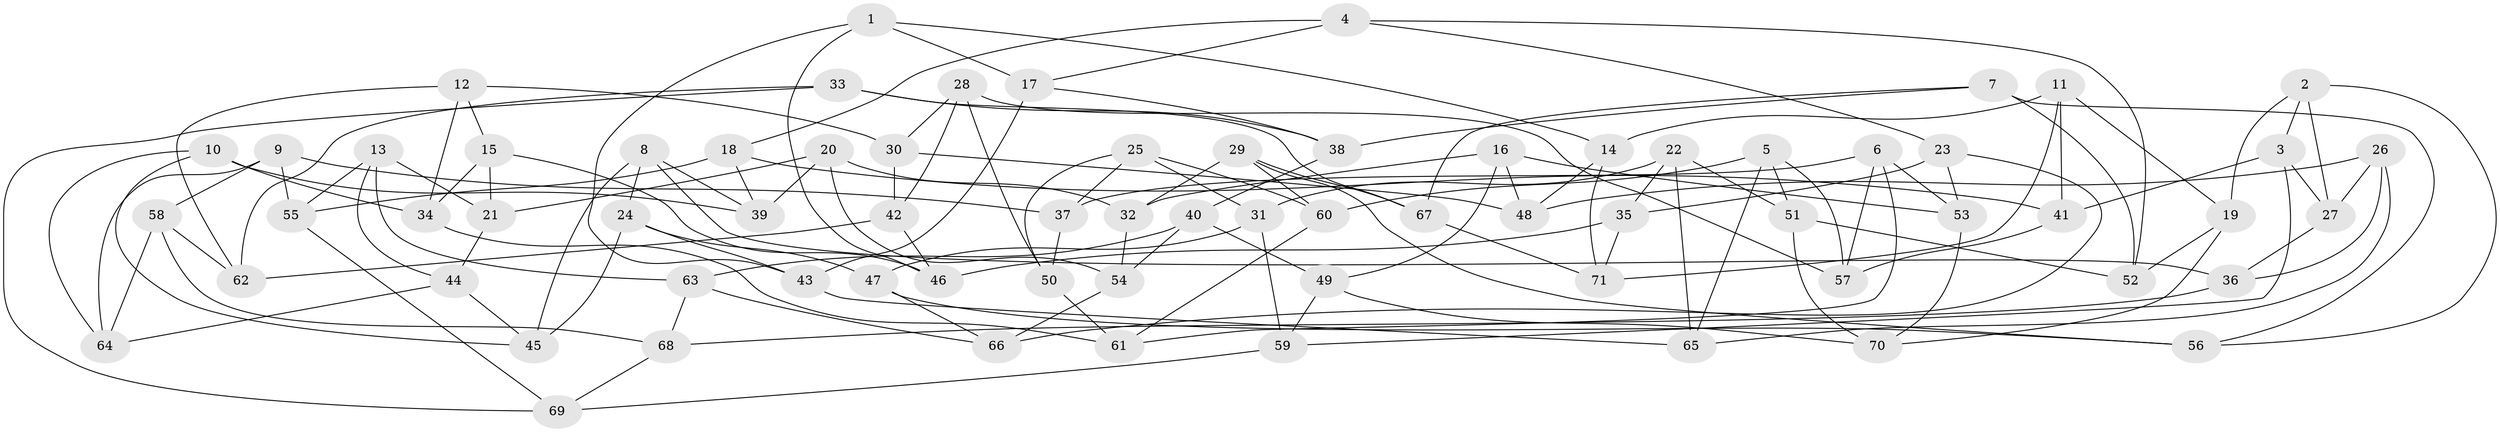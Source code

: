 // coarse degree distribution, {5: 0.14634146341463414, 4: 0.2682926829268293, 6: 0.5853658536585366}
// Generated by graph-tools (version 1.1) at 2025/52/02/27/25 19:52:33]
// undirected, 71 vertices, 142 edges
graph export_dot {
graph [start="1"]
  node [color=gray90,style=filled];
  1;
  2;
  3;
  4;
  5;
  6;
  7;
  8;
  9;
  10;
  11;
  12;
  13;
  14;
  15;
  16;
  17;
  18;
  19;
  20;
  21;
  22;
  23;
  24;
  25;
  26;
  27;
  28;
  29;
  30;
  31;
  32;
  33;
  34;
  35;
  36;
  37;
  38;
  39;
  40;
  41;
  42;
  43;
  44;
  45;
  46;
  47;
  48;
  49;
  50;
  51;
  52;
  53;
  54;
  55;
  56;
  57;
  58;
  59;
  60;
  61;
  62;
  63;
  64;
  65;
  66;
  67;
  68;
  69;
  70;
  71;
  1 -- 43;
  1 -- 14;
  1 -- 17;
  1 -- 46;
  2 -- 3;
  2 -- 27;
  2 -- 56;
  2 -- 19;
  3 -- 27;
  3 -- 41;
  3 -- 59;
  4 -- 17;
  4 -- 23;
  4 -- 52;
  4 -- 18;
  5 -- 65;
  5 -- 57;
  5 -- 51;
  5 -- 60;
  6 -- 37;
  6 -- 53;
  6 -- 57;
  6 -- 61;
  7 -- 56;
  7 -- 67;
  7 -- 38;
  7 -- 52;
  8 -- 36;
  8 -- 45;
  8 -- 39;
  8 -- 24;
  9 -- 58;
  9 -- 37;
  9 -- 64;
  9 -- 55;
  10 -- 45;
  10 -- 34;
  10 -- 64;
  10 -- 39;
  11 -- 19;
  11 -- 14;
  11 -- 71;
  11 -- 41;
  12 -- 30;
  12 -- 62;
  12 -- 34;
  12 -- 15;
  13 -- 55;
  13 -- 44;
  13 -- 21;
  13 -- 63;
  14 -- 48;
  14 -- 71;
  15 -- 46;
  15 -- 21;
  15 -- 34;
  16 -- 48;
  16 -- 53;
  16 -- 32;
  16 -- 49;
  17 -- 38;
  17 -- 43;
  18 -- 55;
  18 -- 39;
  18 -- 41;
  19 -- 52;
  19 -- 70;
  20 -- 54;
  20 -- 32;
  20 -- 21;
  20 -- 39;
  21 -- 44;
  22 -- 31;
  22 -- 51;
  22 -- 65;
  22 -- 35;
  23 -- 35;
  23 -- 53;
  23 -- 66;
  24 -- 47;
  24 -- 43;
  24 -- 45;
  25 -- 60;
  25 -- 50;
  25 -- 31;
  25 -- 37;
  26 -- 48;
  26 -- 65;
  26 -- 27;
  26 -- 36;
  27 -- 36;
  28 -- 42;
  28 -- 30;
  28 -- 57;
  28 -- 50;
  29 -- 56;
  29 -- 60;
  29 -- 67;
  29 -- 32;
  30 -- 48;
  30 -- 42;
  31 -- 47;
  31 -- 59;
  32 -- 54;
  33 -- 38;
  33 -- 62;
  33 -- 69;
  33 -- 67;
  34 -- 61;
  35 -- 46;
  35 -- 71;
  36 -- 68;
  37 -- 50;
  38 -- 40;
  40 -- 49;
  40 -- 54;
  40 -- 63;
  41 -- 57;
  42 -- 62;
  42 -- 46;
  43 -- 65;
  44 -- 45;
  44 -- 64;
  47 -- 66;
  47 -- 56;
  49 -- 59;
  49 -- 70;
  50 -- 61;
  51 -- 70;
  51 -- 52;
  53 -- 70;
  54 -- 66;
  55 -- 69;
  58 -- 62;
  58 -- 68;
  58 -- 64;
  59 -- 69;
  60 -- 61;
  63 -- 68;
  63 -- 66;
  67 -- 71;
  68 -- 69;
}
